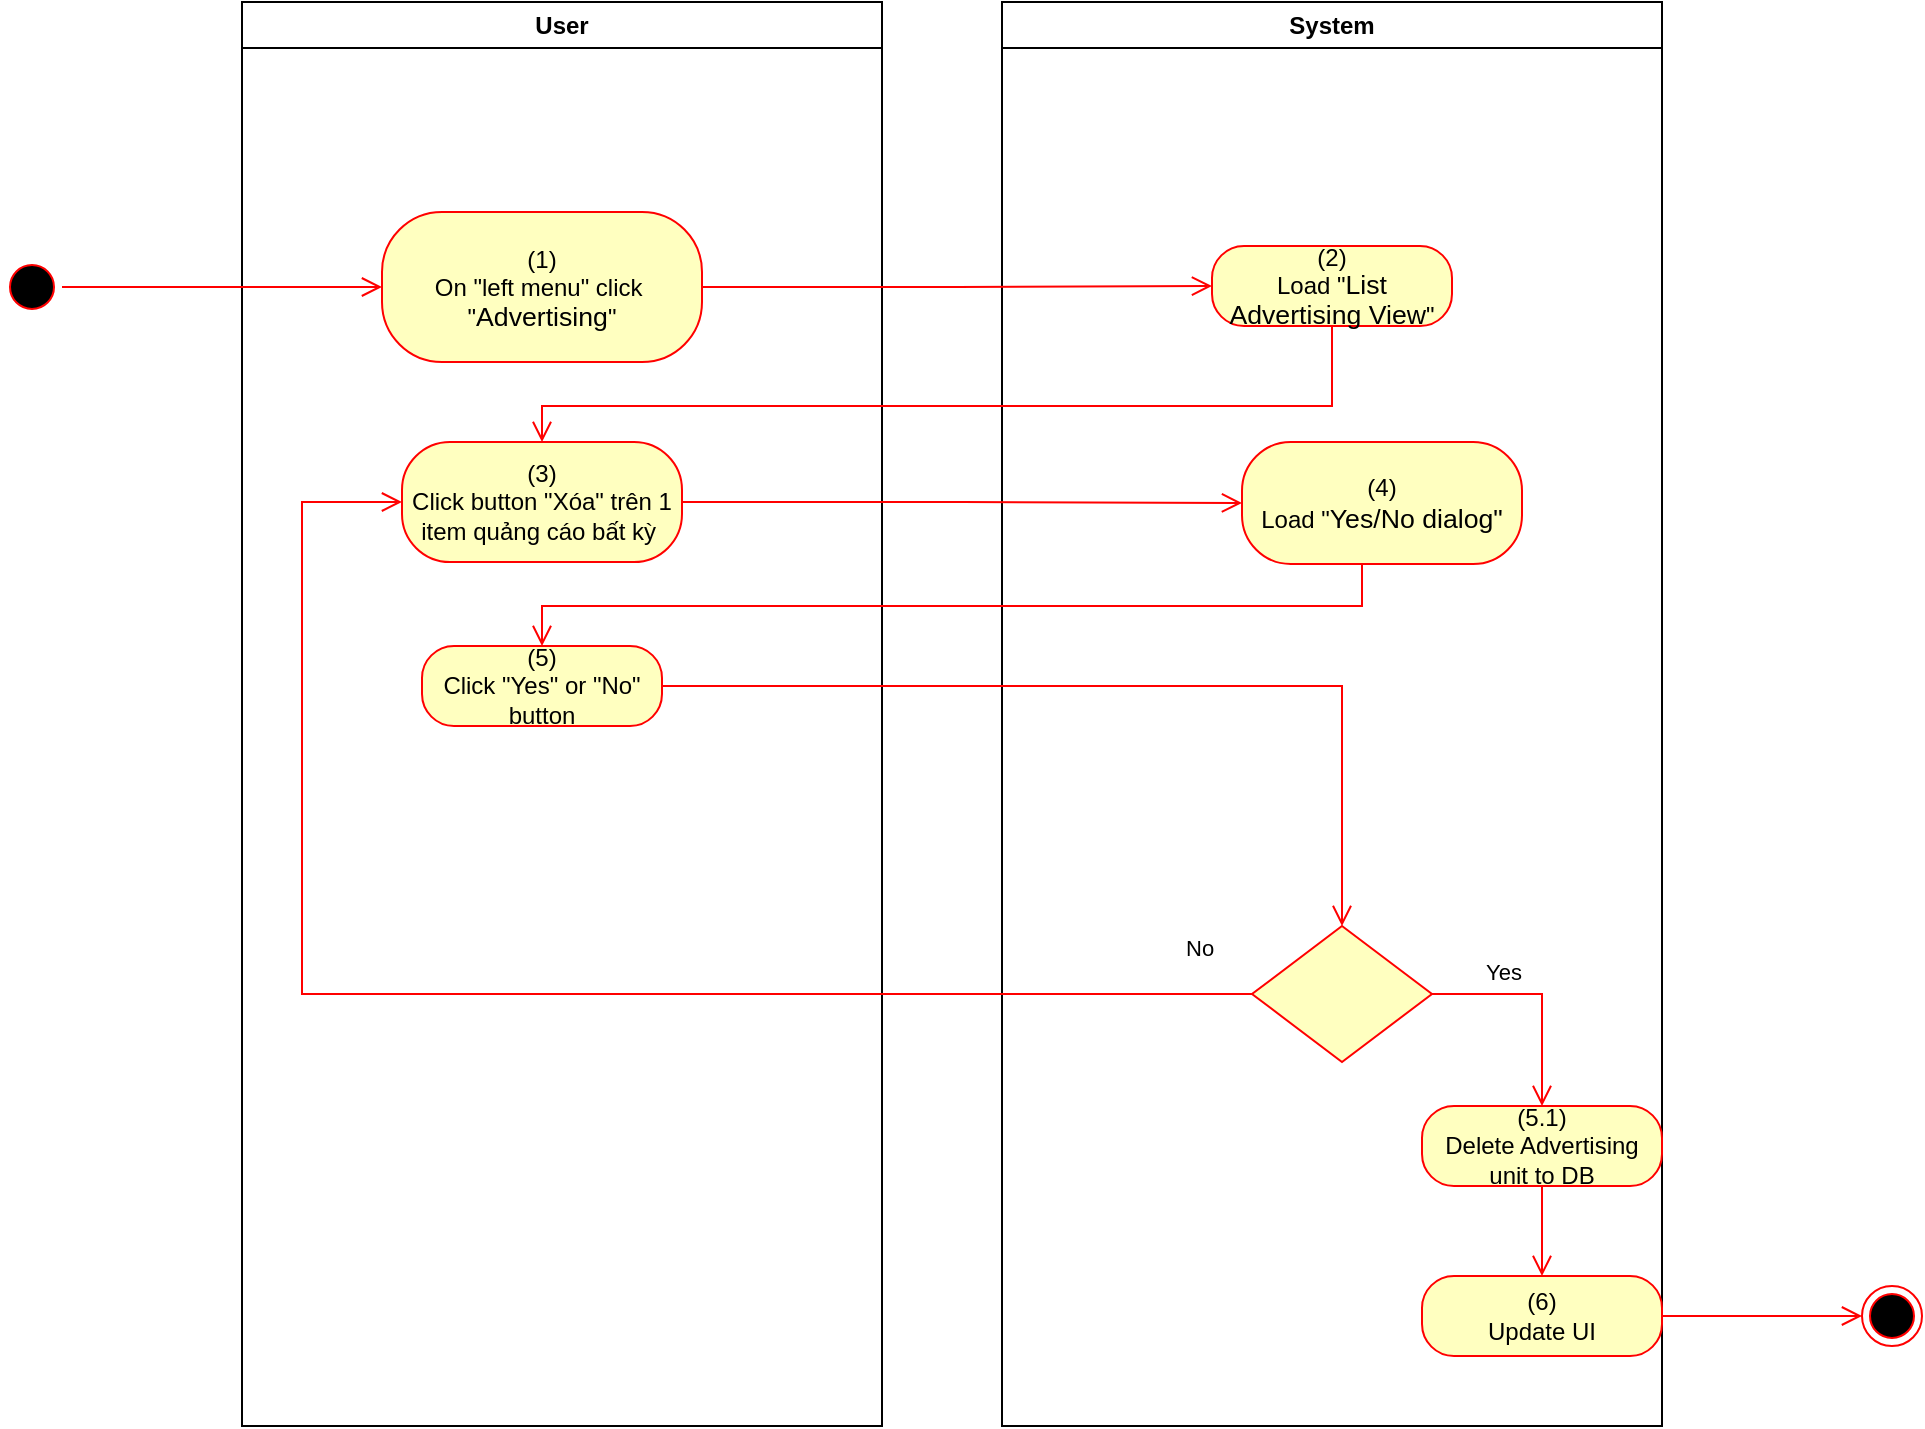 <mxfile version="15.4.0" type="device"><diagram id="iH93GMAJgOSdFIqC9CPh" name="Page-1"><mxGraphModel dx="1086" dy="806" grid="1" gridSize="10" guides="1" tooltips="1" connect="1" arrows="1" fold="1" page="1" pageScale="1" pageWidth="850" pageHeight="1100" math="0" shadow="0"><root><mxCell id="0"/><mxCell id="1" parent="0"/><mxCell id="bAI1eArPSR50396CHRPf-1" value="User" style="swimlane;whiteSpace=wrap" vertex="1" parent="1"><mxGeometry x="140" y="128" width="320" height="712" as="geometry"><mxRectangle x="120" y="128" width="60" height="23" as="alternateBounds"/></mxGeometry></mxCell><mxCell id="bAI1eArPSR50396CHRPf-2" value="&lt;span&gt;(1)&lt;/span&gt;&lt;br style=&quot;padding: 0px ; margin: 0px&quot;&gt;&lt;span&gt;On &quot;left menu&quot; click&amp;nbsp;&lt;/span&gt;&lt;br style=&quot;padding: 0px ; margin: 0px&quot;&gt;&lt;span&gt;&quot;&lt;/span&gt;&lt;span lang=&quot;EN-GB&quot; style=&quot;font-size: 10.0pt ; line-height: 107% ; font-family: &amp;#34;arial&amp;#34; , sans-serif&quot;&gt;Advertising&lt;/span&gt;&lt;span&gt;&quot;&lt;/span&gt;" style="rounded=1;whiteSpace=wrap;html=1;arcSize=40;fontColor=#000000;fillColor=#ffffc0;strokeColor=#ff0000;" vertex="1" parent="bAI1eArPSR50396CHRPf-1"><mxGeometry x="70" y="105" width="160" height="75" as="geometry"/></mxCell><mxCell id="bAI1eArPSR50396CHRPf-3" value="(3)&lt;br&gt;Click button &quot;Xóa&quot; trên 1 item quảng cáo bất kỳ&amp;nbsp;" style="rounded=1;whiteSpace=wrap;html=1;arcSize=40;fontColor=#000000;fillColor=#ffffc0;strokeColor=#ff0000;" vertex="1" parent="bAI1eArPSR50396CHRPf-1"><mxGeometry x="80" y="220" width="140" height="60" as="geometry"/></mxCell><mxCell id="bAI1eArPSR50396CHRPf-5" value="(5)&lt;br&gt;Click &quot;Yes&quot; or &quot;No&quot; button" style="rounded=1;whiteSpace=wrap;html=1;arcSize=40;fontColor=#000000;fillColor=#ffffc0;strokeColor=#ff0000;" vertex="1" parent="bAI1eArPSR50396CHRPf-1"><mxGeometry x="90" y="322" width="120" height="40" as="geometry"/></mxCell><mxCell id="bAI1eArPSR50396CHRPf-7" value="System" style="swimlane;whiteSpace=wrap;startSize=23;" vertex="1" parent="1"><mxGeometry x="520" y="128" width="330" height="712" as="geometry"/></mxCell><mxCell id="bAI1eArPSR50396CHRPf-8" value="(2)&lt;br&gt;Load &quot;&lt;span lang=&quot;EN-GB&quot; style=&quot;font-size: 10.0pt ; line-height: 107% ; font-family: &amp;#34;arial&amp;#34; , sans-serif&quot;&gt;List Advertising View&lt;/span&gt;&quot;" style="rounded=1;whiteSpace=wrap;html=1;arcSize=40;fontColor=#000000;fillColor=#ffffc0;strokeColor=#ff0000;" vertex="1" parent="bAI1eArPSR50396CHRPf-7"><mxGeometry x="105" y="122" width="120" height="40" as="geometry"/></mxCell><mxCell id="bAI1eArPSR50396CHRPf-11" value="" style="rhombus;whiteSpace=wrap;html=1;fillColor=#ffffc0;strokeColor=#ff0000;" vertex="1" parent="bAI1eArPSR50396CHRPf-7"><mxGeometry x="125" y="462" width="90" height="68" as="geometry"/></mxCell><mxCell id="bAI1eArPSR50396CHRPf-12" value="Yes" style="edgeStyle=orthogonalEdgeStyle;html=1;align=left;verticalAlign=top;endArrow=open;endSize=8;strokeColor=#ff0000;rounded=0;exitX=1;exitY=0.5;exitDx=0;exitDy=0;" edge="1" parent="bAI1eArPSR50396CHRPf-7" source="bAI1eArPSR50396CHRPf-11" target="bAI1eArPSR50396CHRPf-13"><mxGeometry x="-0.549" y="24" relative="1" as="geometry"><mxPoint x="170" y="552" as="targetPoint"/><mxPoint as="offset"/></mxGeometry></mxCell><mxCell id="bAI1eArPSR50396CHRPf-13" value="(5.1)&lt;br&gt;Delete Advertising unit to DB" style="rounded=1;whiteSpace=wrap;html=1;arcSize=40;fontColor=#000000;fillColor=#ffffc0;strokeColor=#ff0000;" vertex="1" parent="bAI1eArPSR50396CHRPf-7"><mxGeometry x="210" y="552" width="120" height="40" as="geometry"/></mxCell><mxCell id="bAI1eArPSR50396CHRPf-14" value="(6)&lt;br&gt;Update UI" style="rounded=1;whiteSpace=wrap;html=1;arcSize=40;fontColor=#000000;fillColor=#ffffc0;strokeColor=#ff0000;" vertex="1" parent="bAI1eArPSR50396CHRPf-7"><mxGeometry x="210" y="637" width="120" height="40" as="geometry"/></mxCell><mxCell id="bAI1eArPSR50396CHRPf-15" value="" style="edgeStyle=orthogonalEdgeStyle;html=1;verticalAlign=bottom;endArrow=open;endSize=8;strokeColor=#ff0000;rounded=0;exitX=0.5;exitY=1;exitDx=0;exitDy=0;entryX=0.5;entryY=0;entryDx=0;entryDy=0;" edge="1" parent="bAI1eArPSR50396CHRPf-7" source="bAI1eArPSR50396CHRPf-13" target="bAI1eArPSR50396CHRPf-14"><mxGeometry relative="1" as="geometry"><mxPoint x="170" y="642" as="targetPoint"/></mxGeometry></mxCell><mxCell id="bAI1eArPSR50396CHRPf-18" value="(4)&lt;br&gt;Load &quot;&lt;font face=&quot;arial, sans-serif&quot;&gt;&lt;span style=&quot;font-size: 13.333px&quot;&gt;Yes/No dialog&quot;&lt;/span&gt;&lt;/font&gt;" style="rounded=1;whiteSpace=wrap;html=1;arcSize=40;fontColor=#000000;fillColor=#ffffc0;strokeColor=#ff0000;" vertex="1" parent="bAI1eArPSR50396CHRPf-7"><mxGeometry x="120" y="220" width="140" height="61" as="geometry"/></mxCell><mxCell id="bAI1eArPSR50396CHRPf-19" value="" style="ellipse;html=1;shape=startState;fillColor=#000000;strokeColor=#ff0000;" vertex="1" parent="1"><mxGeometry x="20" y="255.5" width="30" height="30" as="geometry"/></mxCell><mxCell id="bAI1eArPSR50396CHRPf-20" value="" style="edgeStyle=orthogonalEdgeStyle;html=1;verticalAlign=bottom;endArrow=open;endSize=8;strokeColor=#ff0000;rounded=0;entryX=0;entryY=0.5;entryDx=0;entryDy=0;" edge="1" parent="1" source="bAI1eArPSR50396CHRPf-19" target="bAI1eArPSR50396CHRPf-2"><mxGeometry relative="1" as="geometry"><mxPoint x="200" y="253" as="targetPoint"/></mxGeometry></mxCell><mxCell id="bAI1eArPSR50396CHRPf-21" value="" style="edgeStyle=orthogonalEdgeStyle;html=1;verticalAlign=bottom;endArrow=open;endSize=8;strokeColor=#ff0000;rounded=0;entryX=0;entryY=0.5;entryDx=0;entryDy=0;" edge="1" parent="1" source="bAI1eArPSR50396CHRPf-2" target="bAI1eArPSR50396CHRPf-8"><mxGeometry relative="1" as="geometry"><mxPoint x="600" y="271" as="targetPoint"/></mxGeometry></mxCell><mxCell id="bAI1eArPSR50396CHRPf-22" value="" style="edgeStyle=orthogonalEdgeStyle;html=1;verticalAlign=bottom;endArrow=open;endSize=8;strokeColor=#ff0000;rounded=0;entryX=0.5;entryY=0;entryDx=0;entryDy=0;" edge="1" parent="1" source="bAI1eArPSR50396CHRPf-8" target="bAI1eArPSR50396CHRPf-3"><mxGeometry relative="1" as="geometry"><mxPoint x="685" y="350" as="targetPoint"/><Array as="points"><mxPoint x="685" y="330"/><mxPoint x="290" y="330"/></Array></mxGeometry></mxCell><mxCell id="bAI1eArPSR50396CHRPf-24" value="" style="ellipse;html=1;shape=endState;fillColor=#000000;strokeColor=#ff0000;" vertex="1" parent="1"><mxGeometry x="950" y="770" width="30" height="30" as="geometry"/></mxCell><mxCell id="bAI1eArPSR50396CHRPf-25" value="" style="edgeStyle=orthogonalEdgeStyle;html=1;verticalAlign=bottom;endArrow=open;endSize=8;strokeColor=#ff0000;rounded=0;exitX=1;exitY=0.5;exitDx=0;exitDy=0;entryX=0;entryY=0.5;entryDx=0;entryDy=0;" edge="1" parent="1" source="bAI1eArPSR50396CHRPf-14" target="bAI1eArPSR50396CHRPf-24"><mxGeometry relative="1" as="geometry"><mxPoint x="820" y="760" as="targetPoint"/><mxPoint x="820" y="700" as="sourcePoint"/></mxGeometry></mxCell><mxCell id="bAI1eArPSR50396CHRPf-27" value="" style="edgeStyle=orthogonalEdgeStyle;html=1;verticalAlign=bottom;endArrow=open;endSize=8;strokeColor=#ff0000;rounded=0;entryX=0;entryY=0.5;entryDx=0;entryDy=0;" edge="1" parent="1" source="bAI1eArPSR50396CHRPf-3" target="bAI1eArPSR50396CHRPf-18"><mxGeometry relative="1" as="geometry"><mxPoint x="280" y="463" as="targetPoint"/></mxGeometry></mxCell><mxCell id="bAI1eArPSR50396CHRPf-28" value="" style="edgeStyle=orthogonalEdgeStyle;html=1;verticalAlign=bottom;endArrow=open;endSize=8;strokeColor=#ff0000;rounded=0;entryX=0.5;entryY=0;entryDx=0;entryDy=0;" edge="1" parent="1" source="bAI1eArPSR50396CHRPf-18" target="bAI1eArPSR50396CHRPf-5"><mxGeometry relative="1" as="geometry"><mxPoint x="690" y="460" as="targetPoint"/><Array as="points"><mxPoint x="700" y="430"/><mxPoint x="290" y="430"/></Array></mxGeometry></mxCell><mxCell id="bAI1eArPSR50396CHRPf-6" value="" style="edgeStyle=orthogonalEdgeStyle;html=1;verticalAlign=bottom;endArrow=open;endSize=8;strokeColor=#ff0000;rounded=0;entryX=0.5;entryY=0;entryDx=0;entryDy=0;" edge="1" parent="1" source="bAI1eArPSR50396CHRPf-5" target="bAI1eArPSR50396CHRPf-11"><mxGeometry relative="1" as="geometry"><mxPoint x="700" y="550" as="targetPoint"/></mxGeometry></mxCell><mxCell id="bAI1eArPSR50396CHRPf-17" value="No" style="edgeStyle=orthogonalEdgeStyle;html=1;align=left;verticalAlign=bottom;endArrow=open;endSize=8;strokeColor=#ff0000;rounded=0;entryX=0;entryY=0.5;entryDx=0;entryDy=0;exitX=0;exitY=0.5;exitDx=0;exitDy=0;" edge="1" parent="1" source="bAI1eArPSR50396CHRPf-11" target="bAI1eArPSR50396CHRPf-3"><mxGeometry x="-0.909" y="-14" relative="1" as="geometry"><mxPoint x="590" y="680" as="targetPoint"/><Array as="points"><mxPoint x="170" y="624"/><mxPoint x="170" y="378"/></Array><mxPoint as="offset"/></mxGeometry></mxCell></root></mxGraphModel></diagram></mxfile>